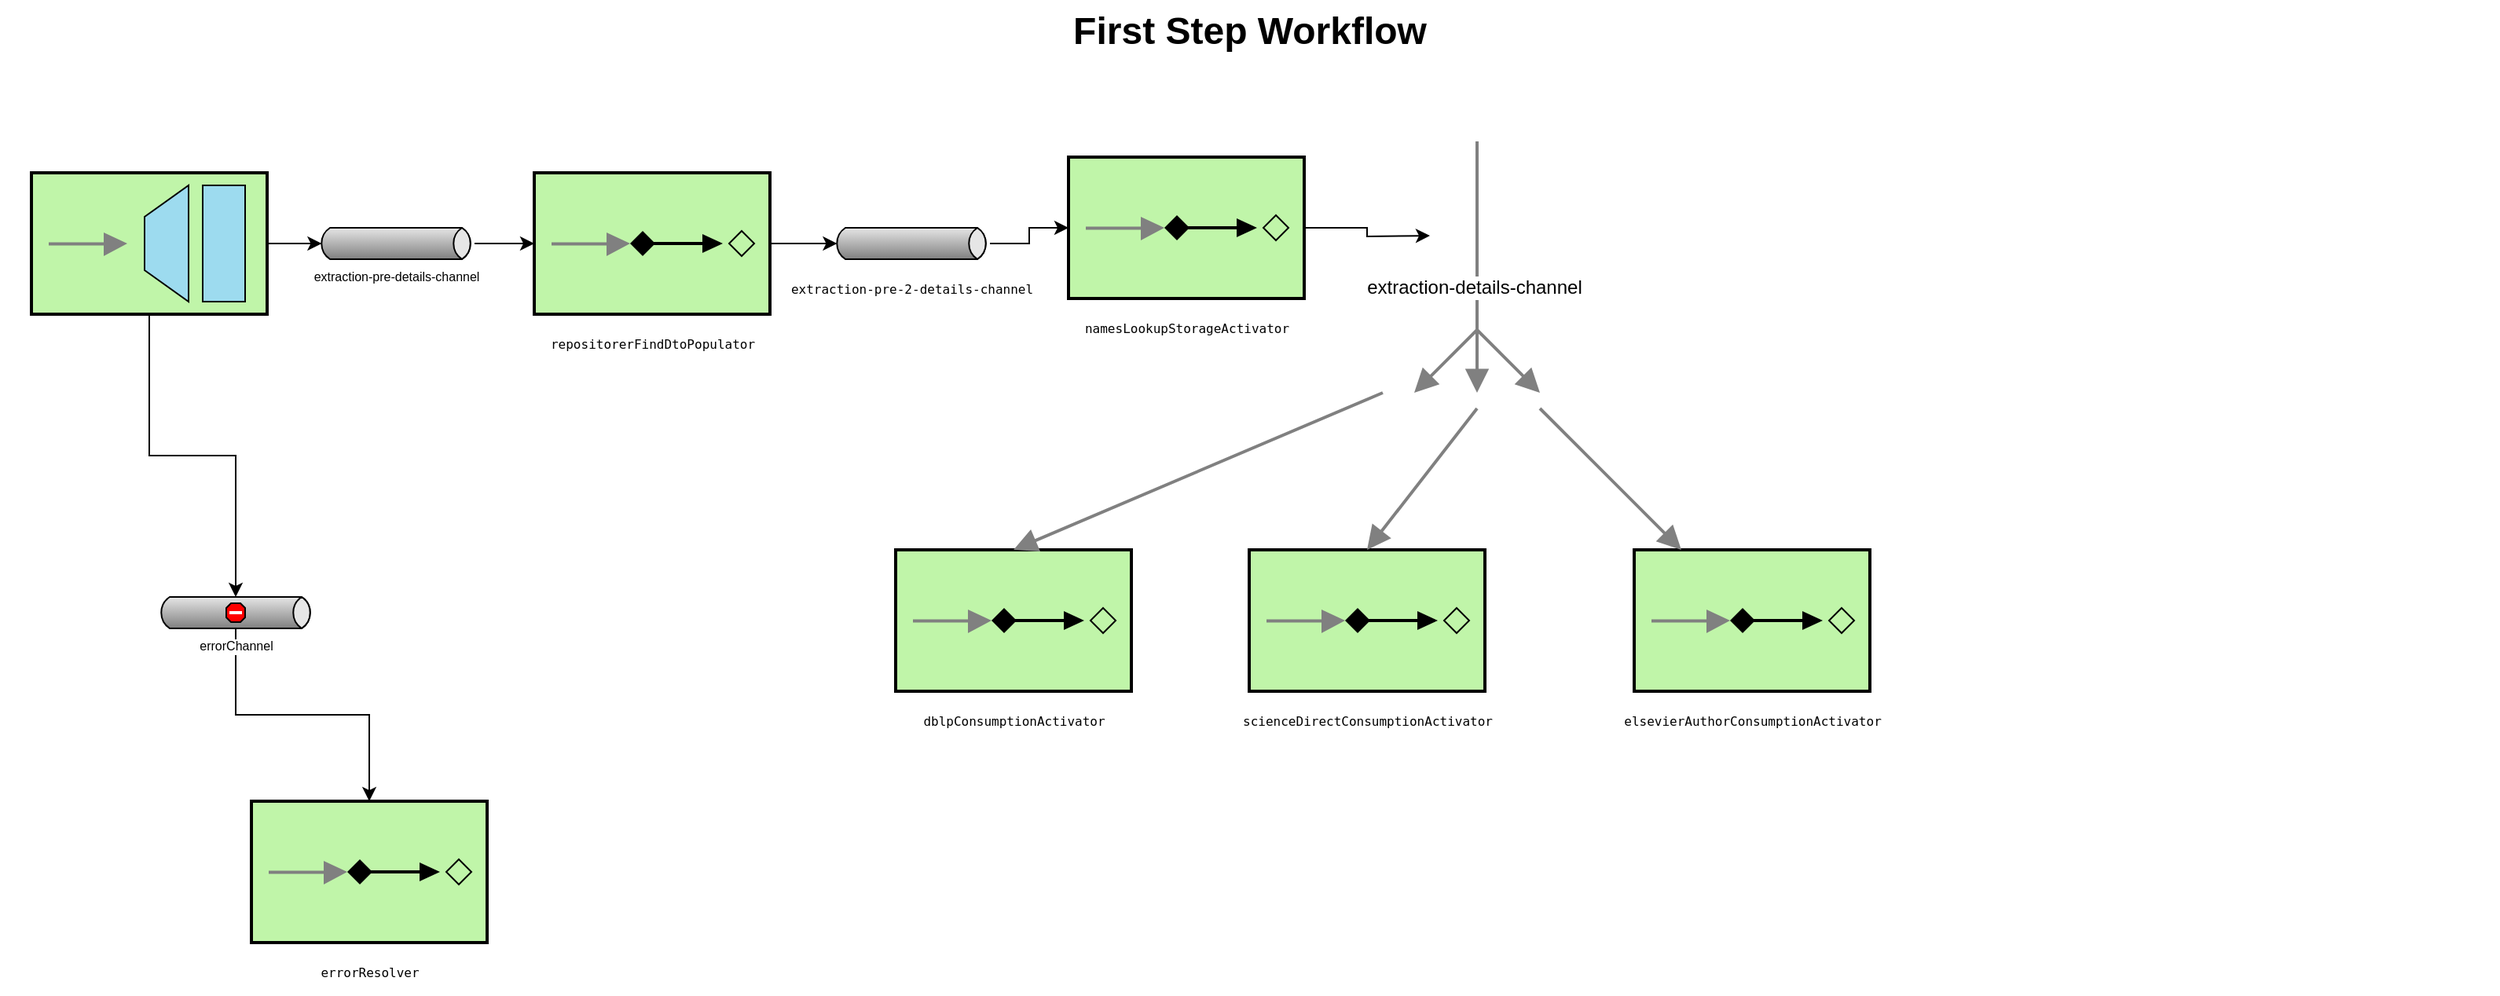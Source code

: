 <mxfile version="10.6.3" type="device"><diagram name="Page-1" id="74b105a0-9070-1c63-61bc-23e55f88626e"><mxGraphModel dx="1403" dy="705" grid="1" gridSize="10" guides="1" tooltips="1" connect="1" arrows="1" fold="1" page="1" pageScale="1.5" pageWidth="1169" pageHeight="826" background="none" math="0" shadow="0"><root><mxCell id="0" style=";html=1;"/><mxCell id="1" style=";html=1;" parent="0"/><mxCell id="10b056a9c633e61c-30" value="First Step Workflow" style="text;strokeColor=none;fillColor=none;html=1;fontSize=24;fontStyle=1;verticalAlign=middle;align=center;" parent="1" vertex="1"><mxGeometry x="80" y="40" width="1590" height="40" as="geometry"/></mxCell><mxCell id="zZLN_m9QepcvWpnUYx6p-3" style="edgeStyle=orthogonalEdgeStyle;rounded=0;orthogonalLoop=1;jettySize=auto;html=1;entryX=0;entryY=0.5;entryDx=2.7;entryDy=0;entryPerimeter=0;" edge="1" parent="1" source="zZLN_m9QepcvWpnUYx6p-1" target="zZLN_m9QepcvWpnUYx6p-2"><mxGeometry relative="1" as="geometry"/></mxCell><mxCell id="zZLN_m9QepcvWpnUYx6p-29" style="edgeStyle=orthogonalEdgeStyle;rounded=0;orthogonalLoop=1;jettySize=auto;html=1;" edge="1" parent="1" source="zZLN_m9QepcvWpnUYx6p-1" target="zZLN_m9QepcvWpnUYx6p-25"><mxGeometry relative="1" as="geometry"/></mxCell><mxCell id="zZLN_m9QepcvWpnUYx6p-1" value="" style="fillColor=#c0f5a9;dashed=0;outlineConnect=0;strokeWidth=2;strokeColor=#000000;html=1;align=center;fontSize=8;verticalLabelPosition=bottom;verticalAlign=top;shape=mxgraph.eip.messaging_gateway;" vertex="1" parent="1"><mxGeometry x="100" y="150" width="150" height="90" as="geometry"/></mxCell><mxCell id="zZLN_m9QepcvWpnUYx6p-5" style="edgeStyle=orthogonalEdgeStyle;rounded=0;orthogonalLoop=1;jettySize=auto;html=1;" edge="1" parent="1" source="zZLN_m9QepcvWpnUYx6p-2" target="zZLN_m9QepcvWpnUYx6p-4"><mxGeometry relative="1" as="geometry"/></mxCell><mxCell id="zZLN_m9QepcvWpnUYx6p-2" value="extraction-pre-details-channel&lt;br&gt;&lt;br&gt;" style="strokeWidth=1;outlineConnect=0;strokeColor=#000000;dashed=0;align=center;html=1;fontSize=8;shape=mxgraph.eip.messageChannel;verticalLabelPosition=bottom;labelBackgroundColor=#ffffff;verticalAlign=top;" vertex="1" parent="1"><mxGeometry x="282" y="185" width="100" height="20" as="geometry"/></mxCell><mxCell id="zZLN_m9QepcvWpnUYx6p-8" style="edgeStyle=orthogonalEdgeStyle;rounded=0;orthogonalLoop=1;jettySize=auto;html=1;entryX=0;entryY=0.5;entryDx=2.7;entryDy=0;entryPerimeter=0;" edge="1" parent="1" source="zZLN_m9QepcvWpnUYx6p-4" target="zZLN_m9QepcvWpnUYx6p-6"><mxGeometry relative="1" as="geometry"/></mxCell><mxCell id="zZLN_m9QepcvWpnUYx6p-4" value="&lt;pre&gt;repositorerFindDtoPopulator&lt;br&gt;&lt;/pre&gt;" style="fillColor=#c0f5a9;dashed=0;outlineConnect=0;strokeWidth=2;strokeColor=#000000;html=1;align=center;fontSize=8;verticalLabelPosition=bottom;verticalAlign=top;shape=mxgraph.eip.service_activator;" vertex="1" parent="1"><mxGeometry x="420" y="150" width="150" height="90" as="geometry"/></mxCell><mxCell id="zZLN_m9QepcvWpnUYx6p-9" style="edgeStyle=orthogonalEdgeStyle;rounded=0;orthogonalLoop=1;jettySize=auto;html=1;" edge="1" parent="1" source="zZLN_m9QepcvWpnUYx6p-6" target="zZLN_m9QepcvWpnUYx6p-7"><mxGeometry relative="1" as="geometry"/></mxCell><mxCell id="zZLN_m9QepcvWpnUYx6p-6" value="&lt;pre&gt;&lt;span&gt;extraction-pre-2-details-channel&lt;/span&gt;&lt;/pre&gt;" style="strokeWidth=1;outlineConnect=0;strokeColor=#000000;dashed=0;align=center;html=1;fontSize=8;shape=mxgraph.eip.messageChannel;verticalLabelPosition=bottom;labelBackgroundColor=#ffffff;verticalAlign=top;" vertex="1" parent="1"><mxGeometry x="610" y="185" width="100" height="20" as="geometry"/></mxCell><mxCell id="zZLN_m9QepcvWpnUYx6p-19" style="edgeStyle=orthogonalEdgeStyle;rounded=0;orthogonalLoop=1;jettySize=auto;html=1;" edge="1" parent="1" source="zZLN_m9QepcvWpnUYx6p-7"><mxGeometry relative="1" as="geometry"><mxPoint x="990" y="190" as="targetPoint"/></mxGeometry></mxCell><mxCell id="zZLN_m9QepcvWpnUYx6p-7" value="&lt;pre&gt;&lt;span&gt;namesLookupStorageActivator&lt;/span&gt;&lt;/pre&gt;" style="fillColor=#c0f5a9;dashed=0;outlineConnect=0;strokeWidth=2;strokeColor=#000000;html=1;align=center;fontSize=8;verticalLabelPosition=bottom;verticalAlign=top;shape=mxgraph.eip.service_activator;" vertex="1" parent="1"><mxGeometry x="760" y="140" width="150" height="90" as="geometry"/></mxCell><mxCell id="zZLN_m9QepcvWpnUYx6p-13" value="" style="strokeWidth=2;dashed=0;align=center;fontSize=8;html=1;shape=rect;" vertex="1" parent="1"><mxGeometry x="1020" y="250" as="geometry"/></mxCell><mxCell id="zZLN_m9QepcvWpnUYx6p-14" value="" style="rounded=0;endArrow=none;endSize=10;dashed=0;html=1;strokeColor=#808080;strokeWidth=2;" edge="1" target="zZLN_m9QepcvWpnUYx6p-13" parent="1"><mxGeometry relative="1" as="geometry"><mxPoint x="1020" y="130" as="sourcePoint"/></mxGeometry></mxCell><mxCell id="zZLN_m9QepcvWpnUYx6p-21" value="extraction-details-channel" style="text;html=1;resizable=0;points=[];align=center;verticalAlign=middle;labelBackgroundColor=#ffffff;" vertex="1" connectable="0" parent="zZLN_m9QepcvWpnUYx6p-14"><mxGeometry x="0.551" y="-2" relative="1" as="geometry"><mxPoint as="offset"/></mxGeometry></mxCell><mxCell id="zZLN_m9QepcvWpnUYx6p-15" value="" style="rounded=0;edgeStyle=orthogonalEdgeStyle;endArrow=block;endSize=10;dashed=0;html=1;strokeColor=#808080;strokeWidth=2;" edge="1" source="zZLN_m9QepcvWpnUYx6p-13" parent="1"><mxGeometry relative="1" as="geometry"><mxPoint x="980" y="290" as="targetPoint"/></mxGeometry></mxCell><mxCell id="zZLN_m9QepcvWpnUYx6p-16" value="" style="rounded=0;edgeStyle=orthogonalEdgeStyle;endArrow=block;endSize=10;dashed=0;html=1;strokeColor=#808080;strokeWidth=2;" edge="1" source="zZLN_m9QepcvWpnUYx6p-13" parent="1"><mxGeometry relative="1" as="geometry"><mxPoint x="1020" y="290" as="targetPoint"/></mxGeometry></mxCell><mxCell id="zZLN_m9QepcvWpnUYx6p-17" value="" style="rounded=0;edgeStyle=orthogonalEdgeStyle;endArrow=block;endSize=10;dashed=0;html=1;strokeColor=#808080;strokeWidth=2;" edge="1" source="zZLN_m9QepcvWpnUYx6p-13" parent="1"><mxGeometry relative="1" as="geometry"><mxPoint x="1060" y="290" as="targetPoint"/></mxGeometry></mxCell><mxCell id="zZLN_m9QepcvWpnUYx6p-22" value="&lt;pre&gt;&lt;span&gt;dblpConsumptionActivator&lt;/span&gt;&lt;/pre&gt;" style="fillColor=#c0f5a9;dashed=0;outlineConnect=0;strokeWidth=2;strokeColor=#000000;html=1;align=center;fontSize=8;verticalLabelPosition=bottom;verticalAlign=top;shape=mxgraph.eip.service_activator;" vertex="1" parent="1"><mxGeometry x="650" y="390" width="150" height="90" as="geometry"/></mxCell><mxCell id="zZLN_m9QepcvWpnUYx6p-23" value="&lt;pre&gt;&lt;span&gt;scienceDirectConsumptionActivator&lt;/span&gt;&lt;/pre&gt;" style="fillColor=#c0f5a9;dashed=0;outlineConnect=0;strokeWidth=2;strokeColor=#000000;html=1;align=center;fontSize=8;verticalLabelPosition=bottom;verticalAlign=top;shape=mxgraph.eip.service_activator;" vertex="1" parent="1"><mxGeometry x="875" y="390" width="150" height="90" as="geometry"/></mxCell><mxCell id="zZLN_m9QepcvWpnUYx6p-24" value="&lt;pre&gt;&lt;span&gt;elsevierAuthorConsumptionActivator&lt;/span&gt;&lt;/pre&gt;" style="fillColor=#c0f5a9;dashed=0;outlineConnect=0;strokeWidth=2;strokeColor=#000000;html=1;align=center;fontSize=8;verticalLabelPosition=bottom;verticalAlign=top;shape=mxgraph.eip.service_activator;" vertex="1" parent="1"><mxGeometry x="1120" y="390" width="150" height="90" as="geometry"/></mxCell><mxCell id="zZLN_m9QepcvWpnUYx6p-31" style="edgeStyle=orthogonalEdgeStyle;rounded=0;orthogonalLoop=1;jettySize=auto;html=1;entryX=0.5;entryY=0;entryDx=0;entryDy=0;entryPerimeter=0;" edge="1" parent="1" source="zZLN_m9QepcvWpnUYx6p-25" target="zZLN_m9QepcvWpnUYx6p-30"><mxGeometry relative="1" as="geometry"/></mxCell><mxCell id="zZLN_m9QepcvWpnUYx6p-25" value="errorChannel" style="strokeWidth=1;outlineConnect=0;strokeColor=#000000;dashed=0;align=center;html=1;fontSize=8;shape=mxgraph.eip.deadLetterChannel;verticalLabelPosition=bottom;labelBackgroundColor=#ffffff;verticalAlign=top;" vertex="1" parent="1"><mxGeometry x="180" y="420" width="100" height="20" as="geometry"/></mxCell><mxCell id="zZLN_m9QepcvWpnUYx6p-26" value="" style="edgeStyle=none;html=1;strokeColor=#808080;endArrow=block;endSize=10;dashed=0;verticalAlign=bottom;strokeWidth=2;entryX=0.5;entryY=0;entryDx=0;entryDy=0;entryPerimeter=0;" edge="1" parent="1" target="zZLN_m9QepcvWpnUYx6p-22"><mxGeometry width="160" relative="1" as="geometry"><mxPoint x="960" y="290" as="sourcePoint"/><mxPoint x="720" y="370" as="targetPoint"/></mxGeometry></mxCell><mxCell id="zZLN_m9QepcvWpnUYx6p-27" value="" style="edgeStyle=none;html=1;strokeColor=#808080;endArrow=block;endSize=10;dashed=0;verticalAlign=bottom;strokeWidth=2;" edge="1" parent="1" target="zZLN_m9QepcvWpnUYx6p-24"><mxGeometry width="160" relative="1" as="geometry"><mxPoint x="1060" y="300" as="sourcePoint"/><mxPoint x="1150" y="380" as="targetPoint"/></mxGeometry></mxCell><mxCell id="zZLN_m9QepcvWpnUYx6p-28" value="" style="edgeStyle=none;html=1;strokeColor=#808080;endArrow=block;endSize=10;dashed=0;verticalAlign=bottom;strokeWidth=2;entryX=0.5;entryY=0;entryDx=0;entryDy=0;entryPerimeter=0;" edge="1" parent="1" target="zZLN_m9QepcvWpnUYx6p-23"><mxGeometry width="160" relative="1" as="geometry"><mxPoint x="1020" y="300" as="sourcePoint"/><mxPoint x="940" y="370" as="targetPoint"/></mxGeometry></mxCell><mxCell id="zZLN_m9QepcvWpnUYx6p-30" value="&lt;pre&gt;&lt;pre&gt;&lt;span&gt;errorResolver&lt;/span&gt;&lt;/pre&gt;&lt;/pre&gt;" style="fillColor=#c0f5a9;dashed=0;outlineConnect=0;strokeWidth=2;strokeColor=#000000;html=1;align=center;fontSize=8;verticalLabelPosition=bottom;verticalAlign=top;shape=mxgraph.eip.service_activator;" vertex="1" parent="1"><mxGeometry x="240" y="550" width="150" height="90" as="geometry"/></mxCell></root></mxGraphModel></diagram></mxfile>